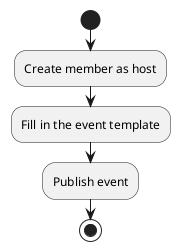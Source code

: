 @startuml

start

:Create member as host;
:Fill in the event template;
:Publish event;

stop

@enduml
